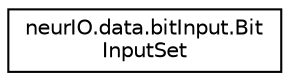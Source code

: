 digraph "Graphical Class Hierarchy"
{
  edge [fontname="Helvetica",fontsize="10",labelfontname="Helvetica",labelfontsize="10"];
  node [fontname="Helvetica",fontsize="10",shape=record];
  rankdir="LR";
  Node0 [label="neurIO.data.bitInput.Bit\lInputSet",height=0.2,width=0.4,color="black", fillcolor="white", style="filled",URL="$d3/d3e/classneur_i_o_1_1data_1_1bit_input_1_1_bit_input_set.html"];
}
